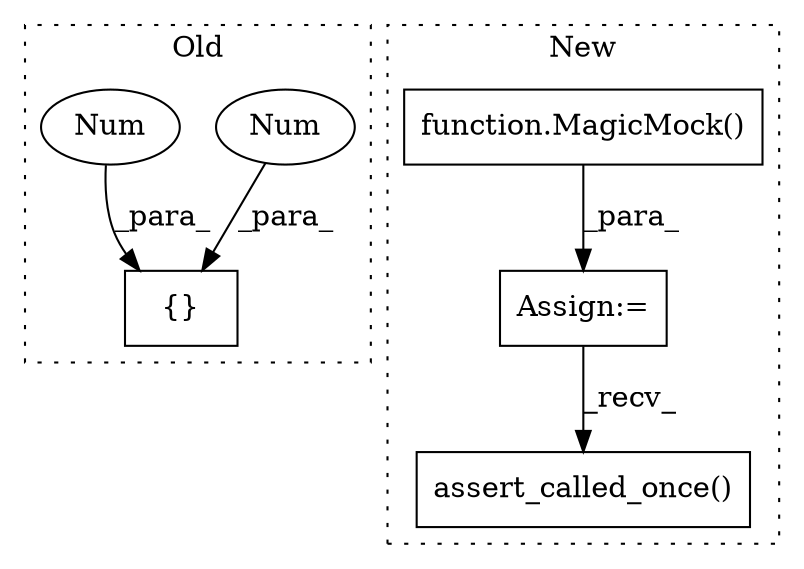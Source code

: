 digraph G {
subgraph cluster0 {
1 [label="{}" a="59" s="4267,4273" l="1,0" shape="box"];
3 [label="Num" a="76" s="4272" l="1" shape="ellipse"];
5 [label="Num" a="76" s="4268" l="2" shape="ellipse"];
label = "Old";
style="dotted";
}
subgraph cluster1 {
2 [label="function.MagicMock()" a="75" s="4644" l="27" shape="box"];
4 [label="Assign:=" a="68" s="4641" l="3" shape="box"];
6 [label="assert_called_once()" a="75" s="4747" l="43" shape="box"];
label = "New";
style="dotted";
}
2 -> 4 [label="_para_"];
3 -> 1 [label="_para_"];
4 -> 6 [label="_recv_"];
5 -> 1 [label="_para_"];
}